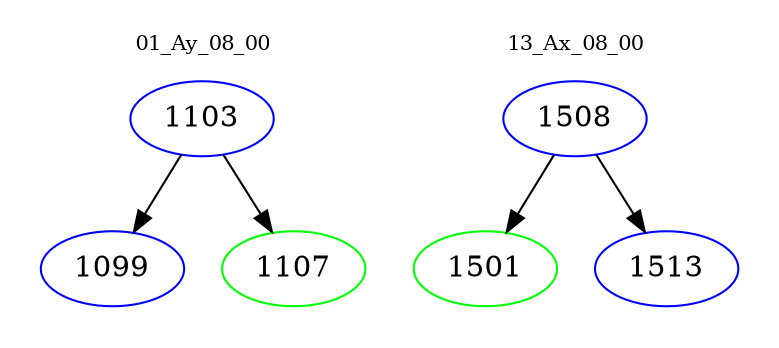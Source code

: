 digraph{
subgraph cluster_0 {
color = white
label = "01_Ay_08_00";
fontsize=10;
T0_1103 [label="1103", color="blue"]
T0_1103 -> T0_1099 [color="black"]
T0_1099 [label="1099", color="blue"]
T0_1103 -> T0_1107 [color="black"]
T0_1107 [label="1107", color="green"]
}
subgraph cluster_1 {
color = white
label = "13_Ax_08_00";
fontsize=10;
T1_1508 [label="1508", color="blue"]
T1_1508 -> T1_1501 [color="black"]
T1_1501 [label="1501", color="green"]
T1_1508 -> T1_1513 [color="black"]
T1_1513 [label="1513", color="blue"]
}
}
